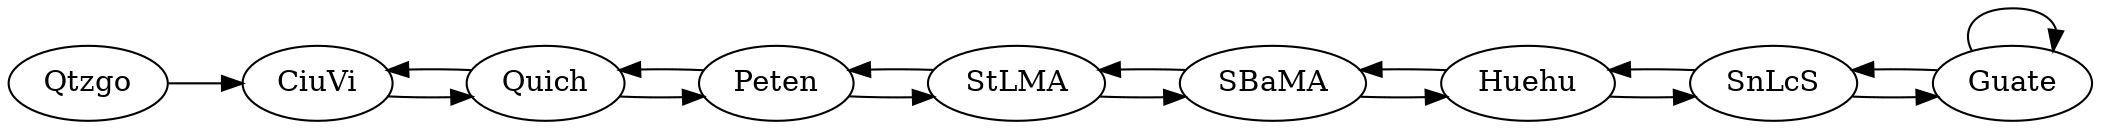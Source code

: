 digraph G {resolution = 60;
    rankdir=LR;
    Qtzgo -> CiuVi
    CiuVi -> Quich
    Quich -> Peten
    Peten -> StLMA
    StLMA -> SBaMA
    SBaMA -> Huehu
    Huehu -> SnLcS
    SnLcS -> Guate
    Guate -> Guate
    Guate -> SnLcS
    SnLcS -> Huehu
    Huehu -> SBaMA
    SBaMA -> StLMA
    StLMA -> Peten
    Peten -> Quich
    Quich -> CiuVi
}
